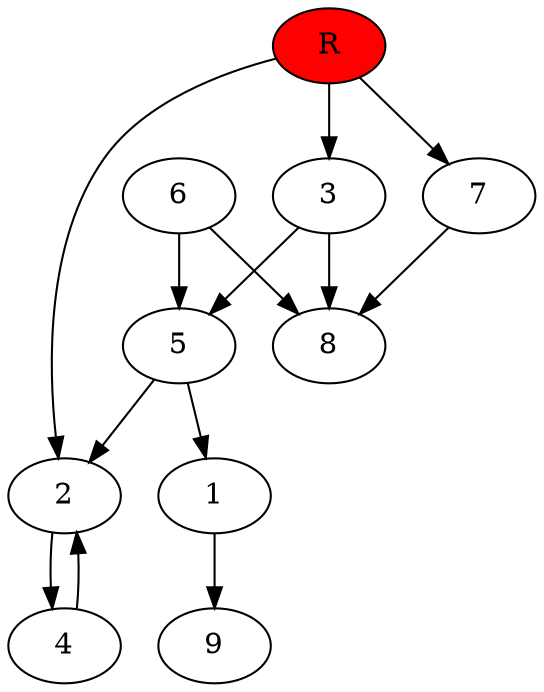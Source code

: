 digraph prb23557 {
	1
	2
	3
	4
	5
	6
	7
	8
	R [fillcolor="#ff0000" style=filled]
	1 -> 9
	2 -> 4
	3 -> 5
	3 -> 8
	4 -> 2
	5 -> 1
	5 -> 2
	6 -> 5
	6 -> 8
	7 -> 8
	R -> 2
	R -> 3
	R -> 7
}
